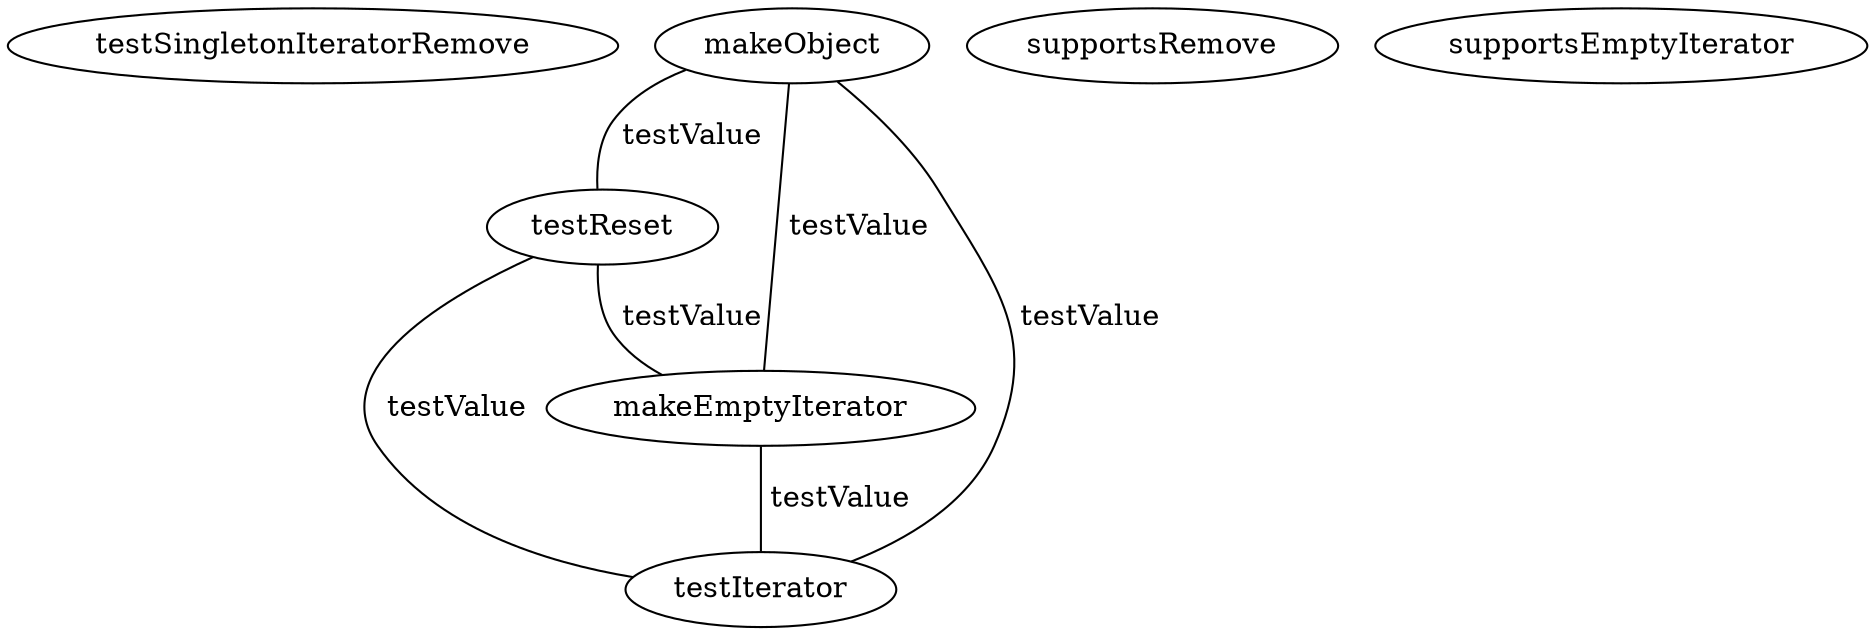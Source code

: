 digraph G {
testSingletonIteratorRemove;
makeObject;
testReset;
supportsRemove;
makeEmptyIterator;
supportsEmptyIterator;
testIterator;
makeObject -> testReset [label=" testValue", dir=none];
makeObject -> makeEmptyIterator [label=" testValue", dir=none];
makeObject -> testIterator [label=" testValue", dir=none];
testReset -> makeEmptyIterator [label=" testValue", dir=none];
testReset -> testIterator [label=" testValue", dir=none];
makeEmptyIterator -> testIterator [label=" testValue", dir=none];
}